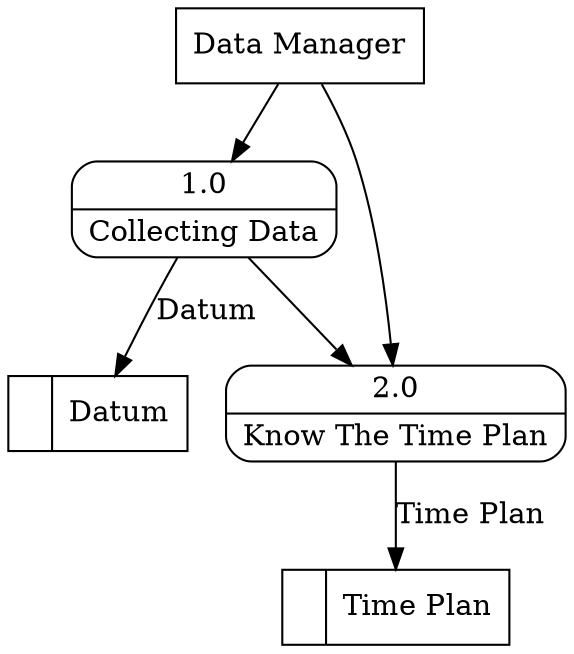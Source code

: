digraph dfd2{ 
node[shape=record]
200 [label="<f0>  |<f1> Time Plan " ];
201 [label="<f0>  |<f1> Datum " ];
202 [label="Data Manager" shape=box];
203 [label="{<f0> 1.0|<f1> Collecting Data }" shape=Mrecord];
204 [label="{<f0> 2.0|<f1> Know The Time Plan }" shape=Mrecord];
202 -> 203
202 -> 204
203 -> 204
203 -> 201 [label="Datum"]
204 -> 200 [label="Time Plan"]
}